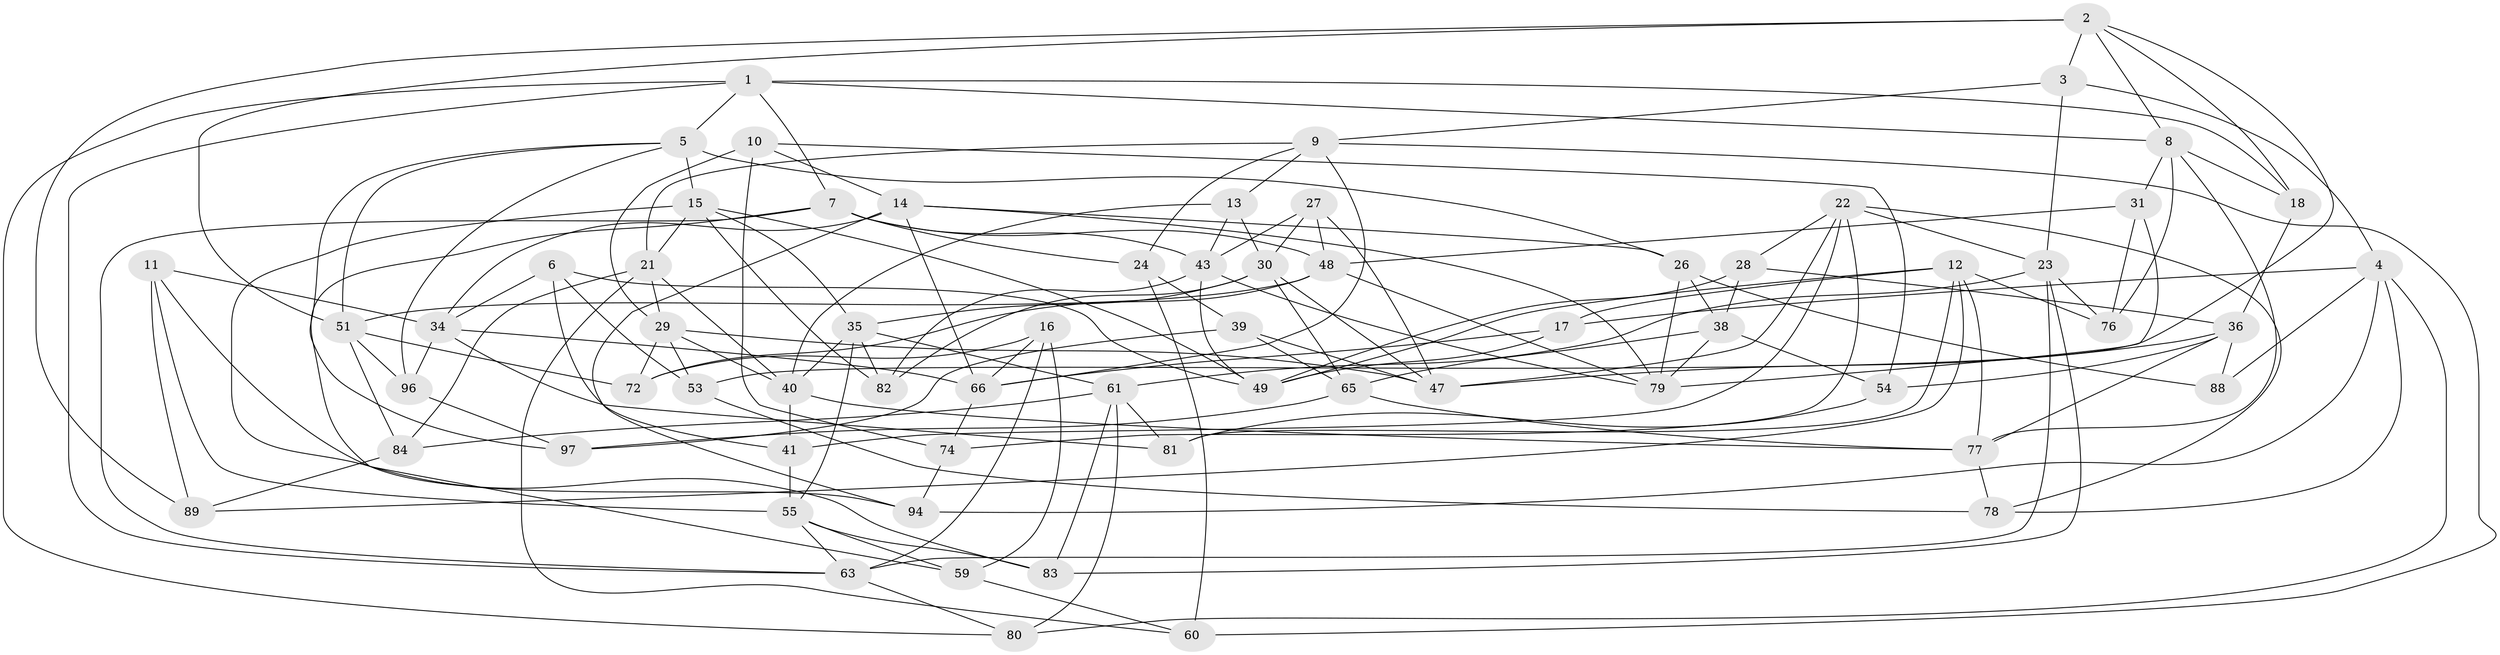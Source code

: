 // Generated by graph-tools (version 1.1) at 2025/24/03/03/25 07:24:30]
// undirected, 65 vertices, 161 edges
graph export_dot {
graph [start="1"]
  node [color=gray90,style=filled];
  1 [super="+20"];
  2 [super="+19"];
  3;
  4 [super="+62"];
  5 [super="+87"];
  6;
  7 [super="+42"];
  8 [super="+73"];
  9 [super="+37"];
  10;
  11;
  12 [super="+64"];
  13;
  14 [super="+56"];
  15 [super="+71"];
  16;
  17;
  18;
  21 [super="+25"];
  22 [super="+33"];
  23 [super="+67"];
  24;
  26 [super="+32"];
  27;
  28;
  29 [super="+46"];
  30 [super="+52"];
  31;
  34 [super="+57"];
  35 [super="+45"];
  36 [super="+44"];
  38 [super="+86"];
  39;
  40 [super="+92"];
  41;
  43 [super="+58"];
  47 [super="+50"];
  48 [super="+95"];
  49 [super="+70"];
  51 [super="+85"];
  53;
  54;
  55 [super="+90"];
  59;
  60;
  61 [super="+75"];
  63 [super="+91"];
  65 [super="+68"];
  66 [super="+69"];
  72;
  74;
  76;
  77 [super="+93"];
  78;
  79 [super="+98"];
  80;
  81;
  82;
  83;
  84;
  88;
  89;
  94;
  96;
  97;
  1 -- 18;
  1 -- 63;
  1 -- 8;
  1 -- 80;
  1 -- 5;
  1 -- 7;
  2 -- 18;
  2 -- 3;
  2 -- 8;
  2 -- 89;
  2 -- 51;
  2 -- 53;
  3 -- 23;
  3 -- 9;
  3 -- 4;
  4 -- 88;
  4 -- 78;
  4 -- 80;
  4 -- 17;
  4 -- 94;
  5 -- 15;
  5 -- 96;
  5 -- 97;
  5 -- 51;
  5 -- 26;
  6 -- 41;
  6 -- 53;
  6 -- 49;
  6 -- 34;
  7 -- 24;
  7 -- 48;
  7 -- 59;
  7 -- 43;
  7 -- 63;
  8 -- 18;
  8 -- 76;
  8 -- 31;
  8 -- 77;
  9 -- 24;
  9 -- 60;
  9 -- 13;
  9 -- 21;
  9 -- 66;
  10 -- 14;
  10 -- 54;
  10 -- 74;
  10 -- 29;
  11 -- 34;
  11 -- 89;
  11 -- 94;
  11 -- 55;
  12 -- 89;
  12 -- 17;
  12 -- 49;
  12 -- 81;
  12 -- 77;
  12 -- 76;
  13 -- 40;
  13 -- 30;
  13 -- 43;
  14 -- 94;
  14 -- 66;
  14 -- 26;
  14 -- 34;
  14 -- 79;
  15 -- 49;
  15 -- 82;
  15 -- 83;
  15 -- 21;
  15 -- 35;
  16 -- 72;
  16 -- 59;
  16 -- 63;
  16 -- 66;
  17 -- 49;
  17 -- 66;
  18 -- 36;
  21 -- 40;
  21 -- 60;
  21 -- 29;
  21 -- 84;
  22 -- 28;
  22 -- 78;
  22 -- 41;
  22 -- 74;
  22 -- 47;
  22 -- 23;
  23 -- 76;
  23 -- 83;
  23 -- 61;
  23 -- 63;
  24 -- 60;
  24 -- 39;
  26 -- 79;
  26 -- 88 [weight=2];
  26 -- 38;
  27 -- 47;
  27 -- 43;
  27 -- 48;
  27 -- 30;
  28 -- 38;
  28 -- 49;
  28 -- 36;
  29 -- 53;
  29 -- 72;
  29 -- 40;
  29 -- 47;
  30 -- 82;
  30 -- 65;
  30 -- 47;
  30 -- 35;
  31 -- 48;
  31 -- 76;
  31 -- 79;
  34 -- 96;
  34 -- 81;
  34 -- 66;
  35 -- 61;
  35 -- 82;
  35 -- 40;
  35 -- 55;
  36 -- 88;
  36 -- 47;
  36 -- 77;
  36 -- 54;
  38 -- 54;
  38 -- 65 [weight=2];
  38 -- 79;
  39 -- 97;
  39 -- 47;
  39 -- 65;
  40 -- 41;
  40 -- 77;
  41 -- 55;
  43 -- 82;
  43 -- 49;
  43 -- 79;
  48 -- 72;
  48 -- 51;
  48 -- 79;
  51 -- 72;
  51 -- 84;
  51 -- 96;
  53 -- 78;
  54 -- 81;
  55 -- 59;
  55 -- 83;
  55 -- 63;
  59 -- 60;
  61 -- 81;
  61 -- 80;
  61 -- 83;
  61 -- 84;
  63 -- 80;
  65 -- 77;
  65 -- 97;
  66 -- 74;
  74 -- 94;
  77 -- 78;
  84 -- 89;
  96 -- 97;
}
